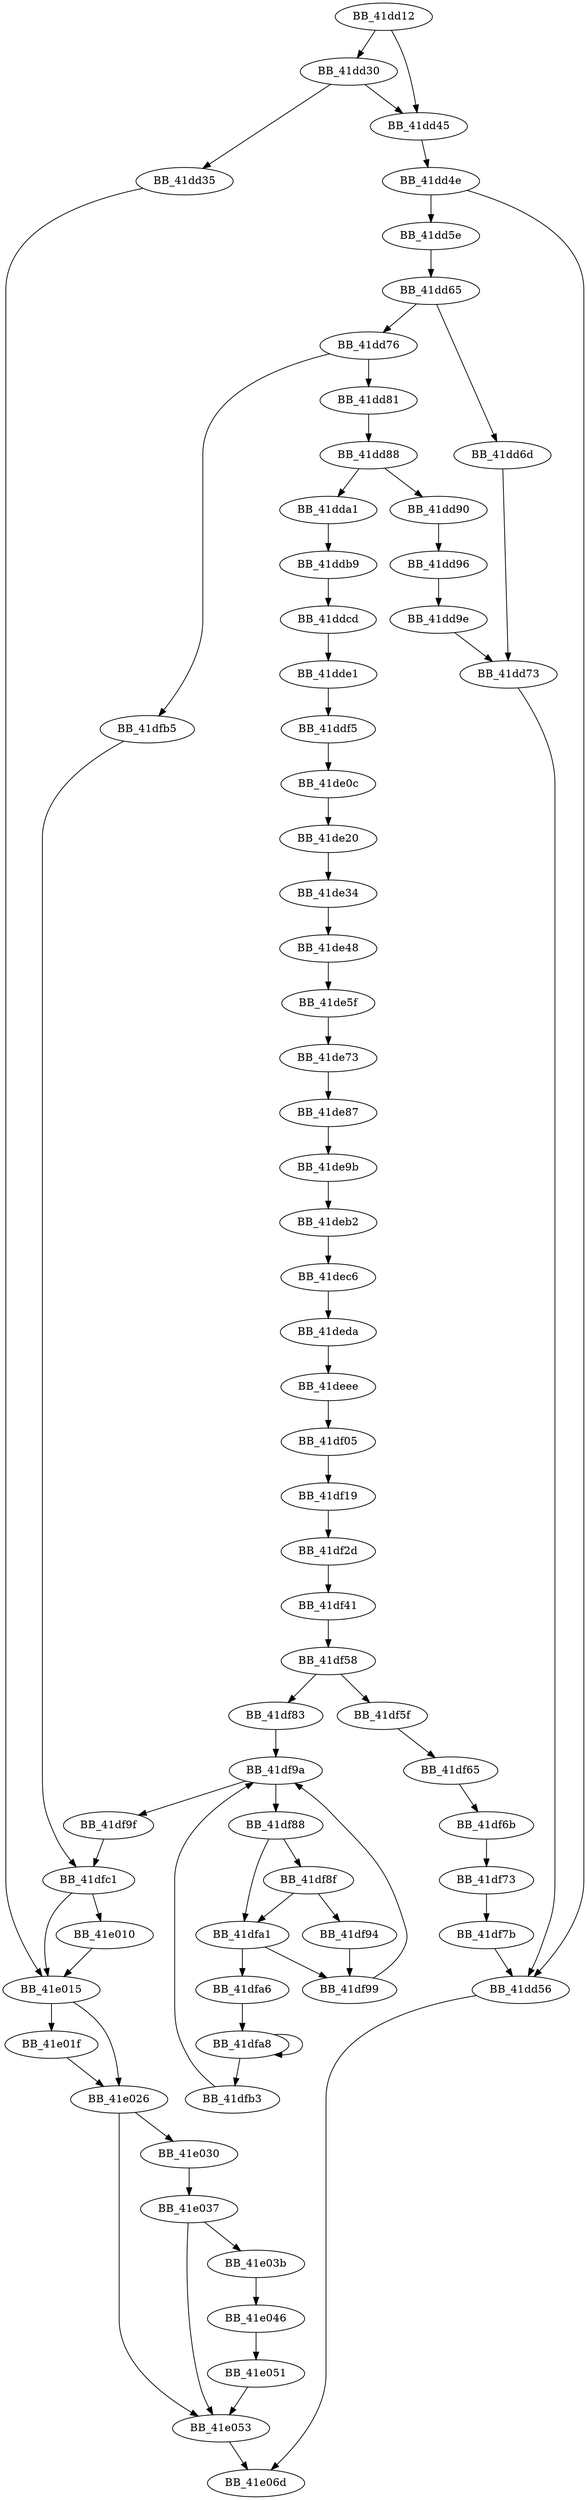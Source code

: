 DiGraph ___init_monetary{
BB_41dd12->BB_41dd30
BB_41dd12->BB_41dd45
BB_41dd30->BB_41dd35
BB_41dd30->BB_41dd45
BB_41dd35->BB_41e015
BB_41dd45->BB_41dd4e
BB_41dd4e->BB_41dd56
BB_41dd4e->BB_41dd5e
BB_41dd56->BB_41e06d
BB_41dd5e->BB_41dd65
BB_41dd65->BB_41dd6d
BB_41dd65->BB_41dd76
BB_41dd6d->BB_41dd73
BB_41dd73->BB_41dd56
BB_41dd76->BB_41dd81
BB_41dd76->BB_41dfb5
BB_41dd81->BB_41dd88
BB_41dd88->BB_41dd90
BB_41dd88->BB_41dda1
BB_41dd90->BB_41dd96
BB_41dd96->BB_41dd9e
BB_41dd9e->BB_41dd73
BB_41dda1->BB_41ddb9
BB_41ddb9->BB_41ddcd
BB_41ddcd->BB_41dde1
BB_41dde1->BB_41ddf5
BB_41ddf5->BB_41de0c
BB_41de0c->BB_41de20
BB_41de20->BB_41de34
BB_41de34->BB_41de48
BB_41de48->BB_41de5f
BB_41de5f->BB_41de73
BB_41de73->BB_41de87
BB_41de87->BB_41de9b
BB_41de9b->BB_41deb2
BB_41deb2->BB_41dec6
BB_41dec6->BB_41deda
BB_41deda->BB_41deee
BB_41deee->BB_41df05
BB_41df05->BB_41df19
BB_41df19->BB_41df2d
BB_41df2d->BB_41df41
BB_41df41->BB_41df58
BB_41df58->BB_41df5f
BB_41df58->BB_41df83
BB_41df5f->BB_41df65
BB_41df65->BB_41df6b
BB_41df6b->BB_41df73
BB_41df73->BB_41df7b
BB_41df7b->BB_41dd56
BB_41df83->BB_41df9a
BB_41df88->BB_41df8f
BB_41df88->BB_41dfa1
BB_41df8f->BB_41df94
BB_41df8f->BB_41dfa1
BB_41df94->BB_41df99
BB_41df99->BB_41df9a
BB_41df9a->BB_41df88
BB_41df9a->BB_41df9f
BB_41df9f->BB_41dfc1
BB_41dfa1->BB_41df99
BB_41dfa1->BB_41dfa6
BB_41dfa6->BB_41dfa8
BB_41dfa8->BB_41dfa8
BB_41dfa8->BB_41dfb3
BB_41dfb3->BB_41df9a
BB_41dfb5->BB_41dfc1
BB_41dfc1->BB_41e010
BB_41dfc1->BB_41e015
BB_41e010->BB_41e015
BB_41e015->BB_41e01f
BB_41e015->BB_41e026
BB_41e01f->BB_41e026
BB_41e026->BB_41e030
BB_41e026->BB_41e053
BB_41e030->BB_41e037
BB_41e037->BB_41e03b
BB_41e037->BB_41e053
BB_41e03b->BB_41e046
BB_41e046->BB_41e051
BB_41e051->BB_41e053
BB_41e053->BB_41e06d
}
